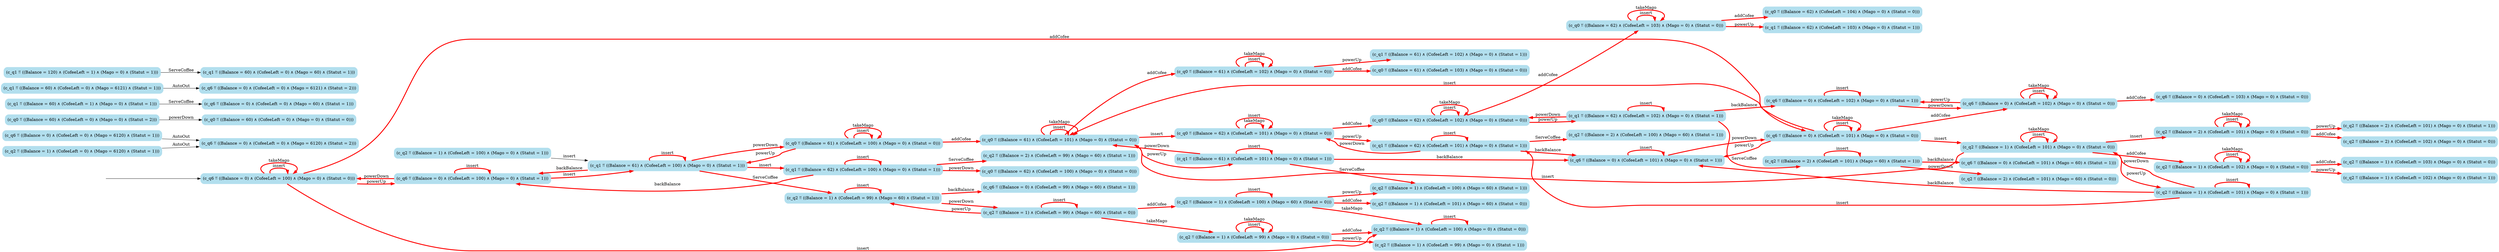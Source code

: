 digraph G {

	rankdir = LR;

	start_c_q6_218[style=invisible];

	node[shape=box, style="rounded, filled", color=lightblue2];

	c_q2_126[label="(c_q2 ≝ ((Balance = 1) ∧ (CofeeLeft = 101) ∧ (Mago = 0) ∧ (Statut = 1)))"];
	c_q2_199[label="(c_q2 ≝ ((Balance = 1) ∧ (CofeeLeft = 103) ∧ (Mago = 0) ∧ (Statut = 0)))"];
	c_q2_212[label="(c_q2 ≝ ((Balance = 2) ∧ (CofeeLeft = 101) ∧ (Mago = 60) ∧ (Statut = 1)))"];
	c_q2_135[label="(c_q2 ≝ ((Balance = 1) ∧ (CofeeLeft = 99) ∧ (Mago = 0) ∧ (Statut = 1)))"];
	c_q1_102[label="(c_q1 ≝ ((Balance = 62) ∧ (CofeeLeft = 102) ∧ (Mago = 0) ∧ (Statut = 1)))"];
	c_q6_6[label="(c_q6 ≝ ((Balance = 0) ∧ (CofeeLeft = 0) ∧ (Mago = 6120) ∧ (Statut = 1)))"];
	c_q2_119[label="(c_q2 ≝ ((Balance = 2) ∧ (CofeeLeft = 101) ∧ (Mago = 0) ∧ (Statut = 1)))"];
	c_q1_179[label="(c_q1 ≝ ((Balance = 61) ∧ (CofeeLeft = 102) ∧ (Mago = 0) ∧ (Statut = 1)))"];
	c_q2_221[label="(c_q2 ≝ ((Balance = 1) ∧ (CofeeLeft = 100) ∧ (Mago = 0) ∧ (Statut = 0)))"];
	c_q0_20[label="(c_q0 ≝ ((Balance = 60) ∧ (CofeeLeft = 0) ∧ (Mago = 0) ∧ (Statut = 2)))"];
	c_q6_216[label="(c_q6 ≝ ((Balance = 0) ∧ (CofeeLeft = 102) ∧ (Mago = 0) ∧ (Statut = 1)))"];
	c_q2_173[label="(c_q2 ≝ ((Balance = 1) ∧ (CofeeLeft = 100) ∧ (Mago = 60) ∧ (Statut = 1)))"];
	c_q2_56[label="(c_q2 ≝ ((Balance = 1) ∧ (CofeeLeft = 0) ∧ (Mago = 6120) ∧ (Statut = 1)))"];
	c_q0_107[label="(c_q0 ≝ ((Balance = 62) ∧ (CofeeLeft = 100) ∧ (Mago = 0) ∧ (Statut = 0)))"];
	c_q6_39[label="(c_q6 ≝ ((Balance = 0) ∧ (CofeeLeft = 0) ∧ (Mago = 60) ∧ (Statut = 1)))"];
	c_q0_190[label="(c_q0 ≝ ((Balance = 61) ∧ (CofeeLeft = 100) ∧ (Mago = 0) ∧ (Statut = 0)))"];
	c_q0_206[label="(c_q0 ≝ ((Balance = 62) ∧ (CofeeLeft = 103) ∧ (Mago = 0) ∧ (Statut = 0)))"];
	c_q6_57[label="(c_q6 ≝ ((Balance = 0) ∧ (CofeeLeft = 0) ∧ (Mago = 6120) ∧ (Statut = 2)))"];
	c_q1_36[label="(c_q1 ≝ ((Balance = 60) ∧ (CofeeLeft = 0) ∧ (Mago = 6121) ∧ (Statut = 1)))"];
	c_q2_122[label="(c_q2 ≝ ((Balance = 2) ∧ (CofeeLeft = 101) ∧ (Mago = 0) ∧ (Statut = 0)))"];
	c_q1_110[label="(c_q1 ≝ ((Balance = 62) ∧ (CofeeLeft = 100) ∧ (Mago = 0) ∧ (Statut = 1)))"];
	c_q2_222[label="(c_q2 ≝ ((Balance = 1) ∧ (CofeeLeft = 100) ∧ (Mago = 0) ∧ (Statut = 1)))"];
	c_q0_96[label="(c_q0 ≝ ((Balance = 62) ∧ (CofeeLeft = 102) ∧ (Mago = 0) ∧ (Statut = 0)))"];
	c_q6_111[label="(c_q6 ≝ ((Balance = 0) ∧ (CofeeLeft = 100) ∧ (Mago = 0) ∧ (Statut = 1)))"];
	c_q2_123[label="(c_q2 ≝ ((Balance = 2) ∧ (CofeeLeft = 102) ∧ (Mago = 0) ∧ (Statut = 0)))"];
	c_q6_37[label="(c_q6 ≝ ((Balance = 0) ∧ (CofeeLeft = 0) ∧ (Mago = 6121) ∧ (Statut = 2)))"];
	c_q6_167[label="(c_q6 ≝ ((Balance = 0) ∧ (CofeeLeft = 103) ∧ (Mago = 0) ∧ (Statut = 0)))"];
	c_q0_151[label="(c_q0 ≝ ((Balance = 62) ∧ (CofeeLeft = 101) ∧ (Mago = 0) ∧ (Statut = 0)))"];
	c_q6_175[label="(c_q6 ≝ ((Balance = 0) ∧ (CofeeLeft = 101) ∧ (Mago = 0) ∧ (Statut = 1)))"];
	c_q2_130[label="(c_q2 ≝ ((Balance = 1) ∧ (CofeeLeft = 99) ∧ (Mago = 60) ∧ (Statut = 0)))"];
	c_q6_213[label="(c_q6 ≝ ((Balance = 0) ∧ (CofeeLeft = 101) ∧ (Mago = 60) ∧ (Statut = 1)))"];
	c_q0_191[label="(c_q0 ≝ ((Balance = 61) ∧ (CofeeLeft = 101) ∧ (Mago = 0) ∧ (Statut = 0)))"];
	c_q6_218[label="(c_q6 ≝ ((Balance = 0) ∧ (CofeeLeft = 100) ∧ (Mago = 0) ∧ (Statut = 0)))"];
	c_q2_195[label="(c_q2 ≝ ((Balance = 1) ∧ (CofeeLeft = 102) ∧ (Mago = 0) ∧ (Statut = 1)))"];
	c_q0_21[label="(c_q0 ≝ ((Balance = 60) ∧ (CofeeLeft = 0) ∧ (Mago = 0) ∧ (Statut = 0)))"];
	c_q1_174[label="(c_q1 ≝ ((Balance = 61) ∧ (CofeeLeft = 101) ∧ (Mago = 0) ∧ (Statut = 1)))"];
	c_q1_154[label="(c_q1 ≝ ((Balance = 62) ∧ (CofeeLeft = 101) ∧ (Mago = 0) ∧ (Statut = 1)))"];
	c_q0_207[label="(c_q0 ≝ ((Balance = 62) ∧ (CofeeLeft = 104) ∧ (Mago = 0) ∧ (Statut = 0)))"];
	c_q2_153[label="(c_q2 ≝ ((Balance = 2) ∧ (CofeeLeft = 100) ∧ (Mago = 60) ∧ (Statut = 1)))"];
	c_q2_138[label="(c_q2 ≝ ((Balance = 1) ∧ (CofeeLeft = 99) ∧ (Mago = 0) ∧ (Statut = 0)))"];
	c_q2_147[label="(c_q2 ≝ ((Balance = 1) ∧ (CofeeLeft = 101) ∧ (Mago = 60) ∧ (Statut = 0)))"];
	c_q2_109[label="(c_q2 ≝ ((Balance = 2) ∧ (CofeeLeft = 99) ∧ (Mago = 60) ∧ (Statut = 1)))"];
	c_q1_223[label="(c_q1 ≝ ((Balance = 61) ∧ (CofeeLeft = 100) ∧ (Mago = 0) ∧ (Statut = 1)))"];
	c_q1_38[label="(c_q1 ≝ ((Balance = 60) ∧ (CofeeLeft = 1) ∧ (Mago = 0) ∧ (Statut = 1)))"];
	c_q2_127[label="(c_q2 ≝ ((Balance = 1) ∧ (CofeeLeft = 101) ∧ (Mago = 0) ∧ (Statut = 0)))"];
	c_q6_115[label="(c_q6 ≝ ((Balance = 0) ∧ (CofeeLeft = 99) ∧ (Mago = 60) ∧ (Statut = 1)))"];
	c_q2_211[label="(c_q2 ≝ ((Balance = 2) ∧ (CofeeLeft = 101) ∧ (Mago = 60) ∧ (Statut = 0)))"];
	c_q6_159[label="(c_q6 ≝ ((Balance = 0) ∧ (CofeeLeft = 101) ∧ (Mago = 0) ∧ (Statut = 0)))"];
	c_q2_131[label="(c_q2 ≝ ((Balance = 1) ∧ (CofeeLeft = 99) ∧ (Mago = 60) ∧ (Statut = 1)))"];
	c_q1_30[label="(c_q1 ≝ ((Balance = 120) ∧ (CofeeLeft = 1) ∧ (Mago = 0) ∧ (Statut = 1)))"];
	c_q0_183[label="(c_q0 ≝ ((Balance = 61) ∧ (CofeeLeft = 103) ∧ (Mago = 0) ∧ (Statut = 0)))"];
	c_q1_31[label="(c_q1 ≝ ((Balance = 60) ∧ (CofeeLeft = 0) ∧ (Mago = 60) ∧ (Statut = 1)))"];
	c_q2_198[label="(c_q2 ≝ ((Balance = 1) ∧ (CofeeLeft = 102) ∧ (Mago = 0) ∧ (Statut = 0)))"];
	c_q2_146[label="(c_q2 ≝ ((Balance = 1) ∧ (CofeeLeft = 100) ∧ (Mago = 60) ∧ (Statut = 0)))"];
	c_q6_217[label="(c_q6 ≝ ((Balance = 0) ∧ (CofeeLeft = 102) ∧ (Mago = 0) ∧ (Statut = 0)))"];
	c_q1_203[label="(c_q1 ≝ ((Balance = 62) ∧ (CofeeLeft = 103) ∧ (Mago = 0) ∧ (Statut = 1)))"];
	c_q0_182[label="(c_q0 ≝ ((Balance = 61) ∧ (CofeeLeft = 102) ∧ (Mago = 0) ∧ (Statut = 0)))"];

	start_c_q6_218 -> c_q6_218;
	c_q6_218 -> c_q6_218[label="insert", penwidth=3, color=red];
	c_q6_218 -> c_q6_111[label="powerUp", penwidth=3, color=red];
	c_q6_111 -> c_q6_218[label="powerDown", penwidth=3, color=red];
	c_q6_6 -> c_q6_57[label="AutoOut"];
	c_q6_218 -> c_q6_218[label="takeMago", penwidth=3, color=red];
	c_q6_218 -> c_q6_159[label="addCofee", penwidth=3, color=red];
	c_q6_159 -> c_q0_191[label="insert", penwidth=3, color=red];
	c_q6_111 -> c_q1_223[label="insert", penwidth=3, color=red];
	c_q6_159 -> c_q2_127[label="insert", penwidth=3, color=red];
	c_q0_191 -> c_q0_151[label="insert", penwidth=3, color=red];
	c_q0_20 -> c_q0_21[label="powerDown"];
	c_q0_151 -> c_q0_151[label="takeMago", penwidth=3, color=red];
	c_q0_151 -> c_q0_96[label="addCofee", penwidth=3, color=red];
	c_q0_96 -> c_q1_102[label="powerUp", penwidth=3, color=red];
	c_q1_223 -> c_q1_110[label="insert", penwidth=3, color=red];
	c_q1_30 -> c_q1_31[label="ServeCoffee"];
	c_q1_102 -> c_q0_96[label="powerDown", penwidth=3, color=red];
	c_q1_223 -> c_q2_131[label="ServeCoffee", penwidth=3, color=red];
	c_q1_36 -> c_q6_37[label="AutoOut"];
	c_q1_38 -> c_q6_39[label="ServeCoffee"];
	c_q1_223 -> c_q6_111[label="backBalance", penwidth=3, color=red];
	c_q2_127 -> c_q2_122[label="insert", penwidth=3, color=red];
	c_q2_127 -> c_q2_126[label="powerUp", penwidth=3, color=red];
	c_q2_131 -> c_q2_130[label="powerDown", penwidth=3, color=red];
	c_q2_130 -> c_q2_138[label="takeMago", penwidth=3, color=red];
	c_q2_130 -> c_q2_146[label="addCofee", penwidth=3, color=red];
	c_q2_127 -> c_q0_191[label="insert", penwidth=3, color=red];
	c_q2_126 -> c_q1_154[label="insert", penwidth=3, color=red];
	c_q2_56 -> c_q6_57[label="AutoOut"];
	c_q2_126 -> c_q6_175[label="backBalance", penwidth=3, color=red];
	c_q6_111 -> c_q6_111[label="insert", penwidth=3, color=red];
	c_q6_159 -> c_q6_159[label="insert", penwidth=3, color=red];
	c_q6_159 -> c_q6_175[label="powerUp", penwidth=3, color=red];
	c_q6_159 -> c_q6_159[label="takeMago", penwidth=3, color=red];
	c_q6_159 -> c_q6_217[label="addCofee", penwidth=3, color=red];
	c_q0_191 -> c_q0_191[label="insert", penwidth=3, color=red];
	c_q0_191 -> c_q1_174[label="powerUp", penwidth=3, color=red];
	c_q0_191 -> c_q0_191[label="takeMago", penwidth=3, color=red];
	c_q0_191 -> c_q0_182[label="addCofee", penwidth=3, color=red];
	c_q1_223 -> c_q1_223[label="insert", penwidth=3, color=red];
	c_q1_223 -> c_q0_190[label="powerDown", penwidth=3, color=red];
	c_q2_127 -> c_q2_127[label="insert", penwidth=3, color=red];
	c_q2_127 -> c_q2_127[label="takeMago", penwidth=3, color=red];
	c_q2_127 -> c_q2_198[label="addCofee", penwidth=3, color=red];
	c_q0_151 -> c_q0_151[label="insert", penwidth=3, color=red];
	c_q0_151 -> c_q1_154[label="powerUp", penwidth=3, color=red];
	c_q0_96 -> c_q0_96[label="insert", penwidth=3, color=red];
	c_q0_96 -> c_q0_96[label="takeMago", penwidth=3, color=red];
	c_q0_96 -> c_q0_206[label="addCofee", penwidth=3, color=red];
	c_q1_102 -> c_q1_102[label="insert", penwidth=3, color=red];
	c_q1_102 -> c_q2_212[label="ServeCoffee", penwidth=3, color=red];
	c_q1_102 -> c_q6_216[label="backBalance", penwidth=3, color=red];
	c_q1_110 -> c_q1_110[label="insert", penwidth=3, color=red];
	c_q1_110 -> c_q0_107[label="powerDown", penwidth=3, color=red];
	c_q1_110 -> c_q2_109[label="ServeCoffee", penwidth=3, color=red];
	c_q1_110 -> c_q6_111[label="backBalance", penwidth=3, color=red];
	c_q2_131 -> c_q2_131[label="insert", penwidth=3, color=red];
	c_q2_131 -> c_q6_115[label="backBalance", penwidth=3, color=red];
	c_q2_122 -> c_q2_122[label="insert", penwidth=3, color=red];
	c_q2_122 -> c_q2_119[label="powerUp", penwidth=3, color=red];
	c_q2_122 -> c_q2_122[label="takeMago", penwidth=3, color=red];
	c_q2_122 -> c_q2_123[label="addCofee", penwidth=3, color=red];
	c_q2_126 -> c_q2_126[label="insert", penwidth=3, color=red];
	c_q2_126 -> c_q2_127[label="powerDown", penwidth=3, color=red];
	c_q2_130 -> c_q2_130[label="insert", penwidth=3, color=red];
	c_q2_130 -> c_q2_131[label="powerUp", penwidth=3, color=red];
	c_q2_138 -> c_q2_138[label="insert", penwidth=3, color=red];
	c_q2_138 -> c_q2_135[label="powerUp", penwidth=3, color=red];
	c_q2_138 -> c_q2_138[label="takeMago", penwidth=3, color=red];
	c_q2_138 -> c_q2_221[label="addCofee", penwidth=3, color=red];
	c_q2_146 -> c_q2_146[label="insert", penwidth=3, color=red];
	c_q2_146 -> c_q2_173[label="powerUp", penwidth=3, color=red];
	c_q2_146 -> c_q2_221[label="takeMago", penwidth=3, color=red];
	c_q2_146 -> c_q2_147[label="addCofee", penwidth=3, color=red];
	c_q1_154 -> c_q1_154[label="insert", penwidth=3, color=red];
	c_q1_154 -> c_q0_151[label="powerDown", penwidth=3, color=red];
	c_q1_154 -> c_q2_153[label="ServeCoffee", penwidth=3, color=red];
	c_q1_154 -> c_q6_175[label="backBalance", penwidth=3, color=red];
	c_q6_175 -> c_q6_175[label="insert", penwidth=3, color=red];
	c_q6_175 -> c_q6_159[label="powerDown", penwidth=3, color=red];
	c_q6_217 -> c_q6_217[label="insert", penwidth=3, color=red];
	c_q6_217 -> c_q6_216[label="powerUp", penwidth=3, color=red];
	c_q6_217 -> c_q6_217[label="takeMago", penwidth=3, color=red];
	c_q6_217 -> c_q6_167[label="addCofee", penwidth=3, color=red];
	c_q1_174 -> c_q1_174[label="insert", penwidth=3, color=red];
	c_q1_174 -> c_q0_191[label="powerDown", penwidth=3, color=red];
	c_q1_174 -> c_q2_173[label="ServeCoffee", penwidth=3, color=red];
	c_q1_174 -> c_q6_175[label="backBalance", penwidth=3, color=red];
	c_q0_182 -> c_q0_182[label="insert", penwidth=3, color=red];
	c_q0_182 -> c_q1_179[label="powerUp", penwidth=3, color=red];
	c_q0_182 -> c_q0_182[label="takeMago", penwidth=3, color=red];
	c_q0_182 -> c_q0_183[label="addCofee", penwidth=3, color=red];
	c_q0_190 -> c_q0_190[label="insert", penwidth=3, color=red];
	c_q0_190 -> c_q1_223[label="powerUp", penwidth=3, color=red];
	c_q0_190 -> c_q0_190[label="takeMago", penwidth=3, color=red];
	c_q0_190 -> c_q0_191[label="addCofee", penwidth=3, color=red];
	c_q2_198 -> c_q2_198[label="insert", penwidth=3, color=red];
	c_q2_198 -> c_q2_195[label="powerUp", penwidth=3, color=red];
	c_q2_198 -> c_q2_198[label="takeMago", penwidth=3, color=red];
	c_q2_198 -> c_q2_199[label="addCofee", penwidth=3, color=red];
	c_q0_206 -> c_q0_206[label="insert", penwidth=3, color=red];
	c_q0_206 -> c_q1_203[label="powerUp", penwidth=3, color=red];
	c_q0_206 -> c_q0_206[label="takeMago", penwidth=3, color=red];
	c_q0_206 -> c_q0_207[label="addCofee", penwidth=3, color=red];
	c_q2_212 -> c_q2_212[label="insert", penwidth=3, color=red];
	c_q2_212 -> c_q2_211[label="powerDown", penwidth=3, color=red];
	c_q2_212 -> c_q6_213[label="backBalance", penwidth=3, color=red];
	c_q6_216 -> c_q6_216[label="insert", penwidth=3, color=red];
	c_q6_216 -> c_q6_217[label="powerDown", penwidth=3, color=red];
	c_q6_218 -> c_q2_221[label="insert", penwidth=3, color=red];
	c_q2_221 -> c_q2_221[label="insert", penwidth=3, color=red];
	c_q2_222 -> c_q1_223[label="insert"];

}